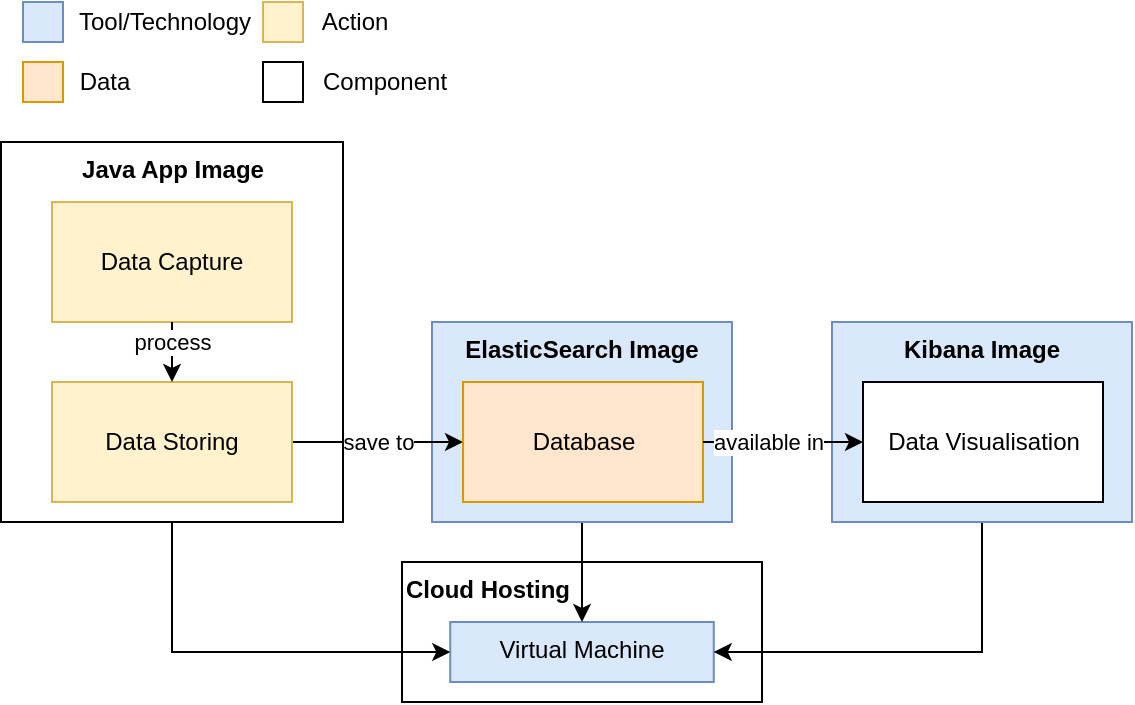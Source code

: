 <mxfile version="14.6.9" type="device"><diagram id="Y5KfvgbI4PN-NvMVBwl2" name="Page-1"><mxGraphModel dx="1185" dy="635" grid="1" gridSize="10" guides="1" tooltips="1" connect="1" arrows="1" fold="1" page="1" pageScale="1" pageWidth="827" pageHeight="1169" math="0" shadow="0"><root><mxCell id="0"/><mxCell id="1" parent="0"/><mxCell id="f01kmMRTrCtKQolP_L_s-12" value="Cloud Hosting" style="rounded=0;whiteSpace=wrap;html=1;verticalAlign=top;align=left;fontStyle=1" vertex="1" parent="1"><mxGeometry x="285" y="360" width="180" height="70" as="geometry"/></mxCell><mxCell id="f01kmMRTrCtKQolP_L_s-5" value="Virtual Machine" style="rounded=0;whiteSpace=wrap;html=1;verticalAlign=top;align=center;fillColor=#dae8fc;strokeColor=#6c8ebf;" vertex="1" parent="1"><mxGeometry x="309.13" y="390" width="131.75" height="30" as="geometry"/></mxCell><mxCell id="f01kmMRTrCtKQolP_L_s-16" style="edgeStyle=orthogonalEdgeStyle;rounded=0;orthogonalLoop=1;jettySize=auto;html=1;entryX=0;entryY=0.5;entryDx=0;entryDy=0;" edge="1" parent="1" source="f01kmMRTrCtKQolP_L_s-1" target="f01kmMRTrCtKQolP_L_s-5"><mxGeometry relative="1" as="geometry"><Array as="points"><mxPoint x="170" y="405"/></Array></mxGeometry></mxCell><mxCell id="f01kmMRTrCtKQolP_L_s-1" value="Java App Image" style="rounded=0;whiteSpace=wrap;html=1;horizontal=1;verticalAlign=top;fontStyle=1" vertex="1" parent="1"><mxGeometry x="84.5" y="150" width="171" height="190" as="geometry"/></mxCell><mxCell id="f01kmMRTrCtKQolP_L_s-2" value="Data Capture" style="rounded=0;whiteSpace=wrap;html=1;fillColor=#fff2cc;strokeColor=#d6b656;" vertex="1" parent="1"><mxGeometry x="110" y="180" width="120" height="60" as="geometry"/></mxCell><mxCell id="f01kmMRTrCtKQolP_L_s-17" style="edgeStyle=orthogonalEdgeStyle;rounded=0;orthogonalLoop=1;jettySize=auto;html=1;entryX=0.5;entryY=0;entryDx=0;entryDy=0;" edge="1" parent="1" source="f01kmMRTrCtKQolP_L_s-6" target="f01kmMRTrCtKQolP_L_s-5"><mxGeometry relative="1" as="geometry"/></mxCell><mxCell id="f01kmMRTrCtKQolP_L_s-6" value="ElasticSearch Image" style="rounded=0;whiteSpace=wrap;html=1;horizontal=1;verticalAlign=top;fontStyle=1;fillColor=#dae8fc;strokeColor=#6c8ebf;" vertex="1" parent="1"><mxGeometry x="300" y="240" width="150" height="100" as="geometry"/></mxCell><mxCell id="f01kmMRTrCtKQolP_L_s-18" style="edgeStyle=orthogonalEdgeStyle;rounded=0;orthogonalLoop=1;jettySize=auto;html=1;entryX=1;entryY=0.5;entryDx=0;entryDy=0;" edge="1" parent="1" source="f01kmMRTrCtKQolP_L_s-7" target="f01kmMRTrCtKQolP_L_s-5"><mxGeometry relative="1" as="geometry"><Array as="points"><mxPoint x="575" y="405"/></Array></mxGeometry></mxCell><mxCell id="f01kmMRTrCtKQolP_L_s-7" value="Kibana Image" style="rounded=0;whiteSpace=wrap;html=1;horizontal=1;verticalAlign=top;fontStyle=1;fillColor=#dae8fc;strokeColor=#6c8ebf;" vertex="1" parent="1"><mxGeometry x="500" y="240" width="150" height="100" as="geometry"/></mxCell><mxCell id="f01kmMRTrCtKQolP_L_s-10" value="save to" style="edgeStyle=orthogonalEdgeStyle;rounded=0;orthogonalLoop=1;jettySize=auto;html=1;entryX=0;entryY=0.5;entryDx=0;entryDy=0;" edge="1" parent="1" source="f01kmMRTrCtKQolP_L_s-3" target="f01kmMRTrCtKQolP_L_s-9"><mxGeometry relative="1" as="geometry"/></mxCell><mxCell id="f01kmMRTrCtKQolP_L_s-3" value="Data Storing" style="rounded=0;whiteSpace=wrap;html=1;fillColor=#fff2cc;strokeColor=#d6b656;" vertex="1" parent="1"><mxGeometry x="110" y="270" width="120" height="60" as="geometry"/></mxCell><mxCell id="f01kmMRTrCtKQolP_L_s-4" value="Data Visualisation" style="rounded=0;whiteSpace=wrap;html=1;" vertex="1" parent="1"><mxGeometry x="515.5" y="270" width="120" height="60" as="geometry"/></mxCell><mxCell id="f01kmMRTrCtKQolP_L_s-8" value="process" style="edgeStyle=orthogonalEdgeStyle;rounded=0;orthogonalLoop=1;jettySize=auto;html=1;entryX=0.5;entryY=0;entryDx=0;entryDy=0;" edge="1" parent="1" source="f01kmMRTrCtKQolP_L_s-2" target="f01kmMRTrCtKQolP_L_s-3"><mxGeometry x="0.2" relative="1" as="geometry"><mxPoint as="offset"/></mxGeometry></mxCell><mxCell id="f01kmMRTrCtKQolP_L_s-9" value="Database" style="rounded=0;whiteSpace=wrap;html=1;fillColor=#ffe6cc;strokeColor=#d79b00;" vertex="1" parent="1"><mxGeometry x="315.5" y="270" width="120" height="60" as="geometry"/></mxCell><mxCell id="f01kmMRTrCtKQolP_L_s-11" value="available in" style="endArrow=classic;html=1;entryX=0;entryY=0.5;entryDx=0;entryDy=0;exitX=1;exitY=0.5;exitDx=0;exitDy=0;" edge="1" parent="1" source="f01kmMRTrCtKQolP_L_s-9" target="f01kmMRTrCtKQolP_L_s-4"><mxGeometry x="-0.183" width="50" height="50" relative="1" as="geometry"><mxPoint x="390" y="330" as="sourcePoint"/><mxPoint x="440" y="280" as="targetPoint"/><mxPoint as="offset"/></mxGeometry></mxCell><mxCell id="f01kmMRTrCtKQolP_L_s-19" value="" style="rounded=0;whiteSpace=wrap;html=1;fillColor=#dae8fc;strokeColor=#6c8ebf;" vertex="1" parent="1"><mxGeometry x="95.5" y="80" width="20" height="20" as="geometry"/></mxCell><mxCell id="f01kmMRTrCtKQolP_L_s-20" value="" style="rounded=0;whiteSpace=wrap;html=1;fillColor=#ffe6cc;strokeColor=#d79b00;" vertex="1" parent="1"><mxGeometry x="95.5" y="110" width="20" height="20" as="geometry"/></mxCell><mxCell id="f01kmMRTrCtKQolP_L_s-21" value="Tool/Technology" style="text;html=1;align=center;verticalAlign=middle;resizable=0;points=[];autosize=1;" vertex="1" parent="1"><mxGeometry x="115.5" y="80" width="100" height="20" as="geometry"/></mxCell><mxCell id="f01kmMRTrCtKQolP_L_s-22" value="Data" style="text;html=1;align=center;verticalAlign=middle;resizable=0;points=[];autosize=1;" vertex="1" parent="1"><mxGeometry x="115.5" y="110" width="40" height="20" as="geometry"/></mxCell><mxCell id="f01kmMRTrCtKQolP_L_s-23" value="" style="rounded=0;whiteSpace=wrap;html=1;fillColor=#fff2cc;strokeColor=#d6b656;" vertex="1" parent="1"><mxGeometry x="215.5" y="80" width="20" height="20" as="geometry"/></mxCell><mxCell id="f01kmMRTrCtKQolP_L_s-24" value="Action" style="text;html=1;align=center;verticalAlign=middle;resizable=0;points=[];autosize=1;" vertex="1" parent="1"><mxGeometry x="235.5" y="80" width="50" height="20" as="geometry"/></mxCell><mxCell id="f01kmMRTrCtKQolP_L_s-25" value="" style="rounded=0;whiteSpace=wrap;html=1;" vertex="1" parent="1"><mxGeometry x="215.5" y="110" width="20" height="20" as="geometry"/></mxCell><mxCell id="f01kmMRTrCtKQolP_L_s-26" value="Component" style="text;html=1;align=center;verticalAlign=middle;resizable=0;points=[];autosize=1;" vertex="1" parent="1"><mxGeometry x="235.5" y="110" width="80" height="20" as="geometry"/></mxCell></root></mxGraphModel></diagram></mxfile>